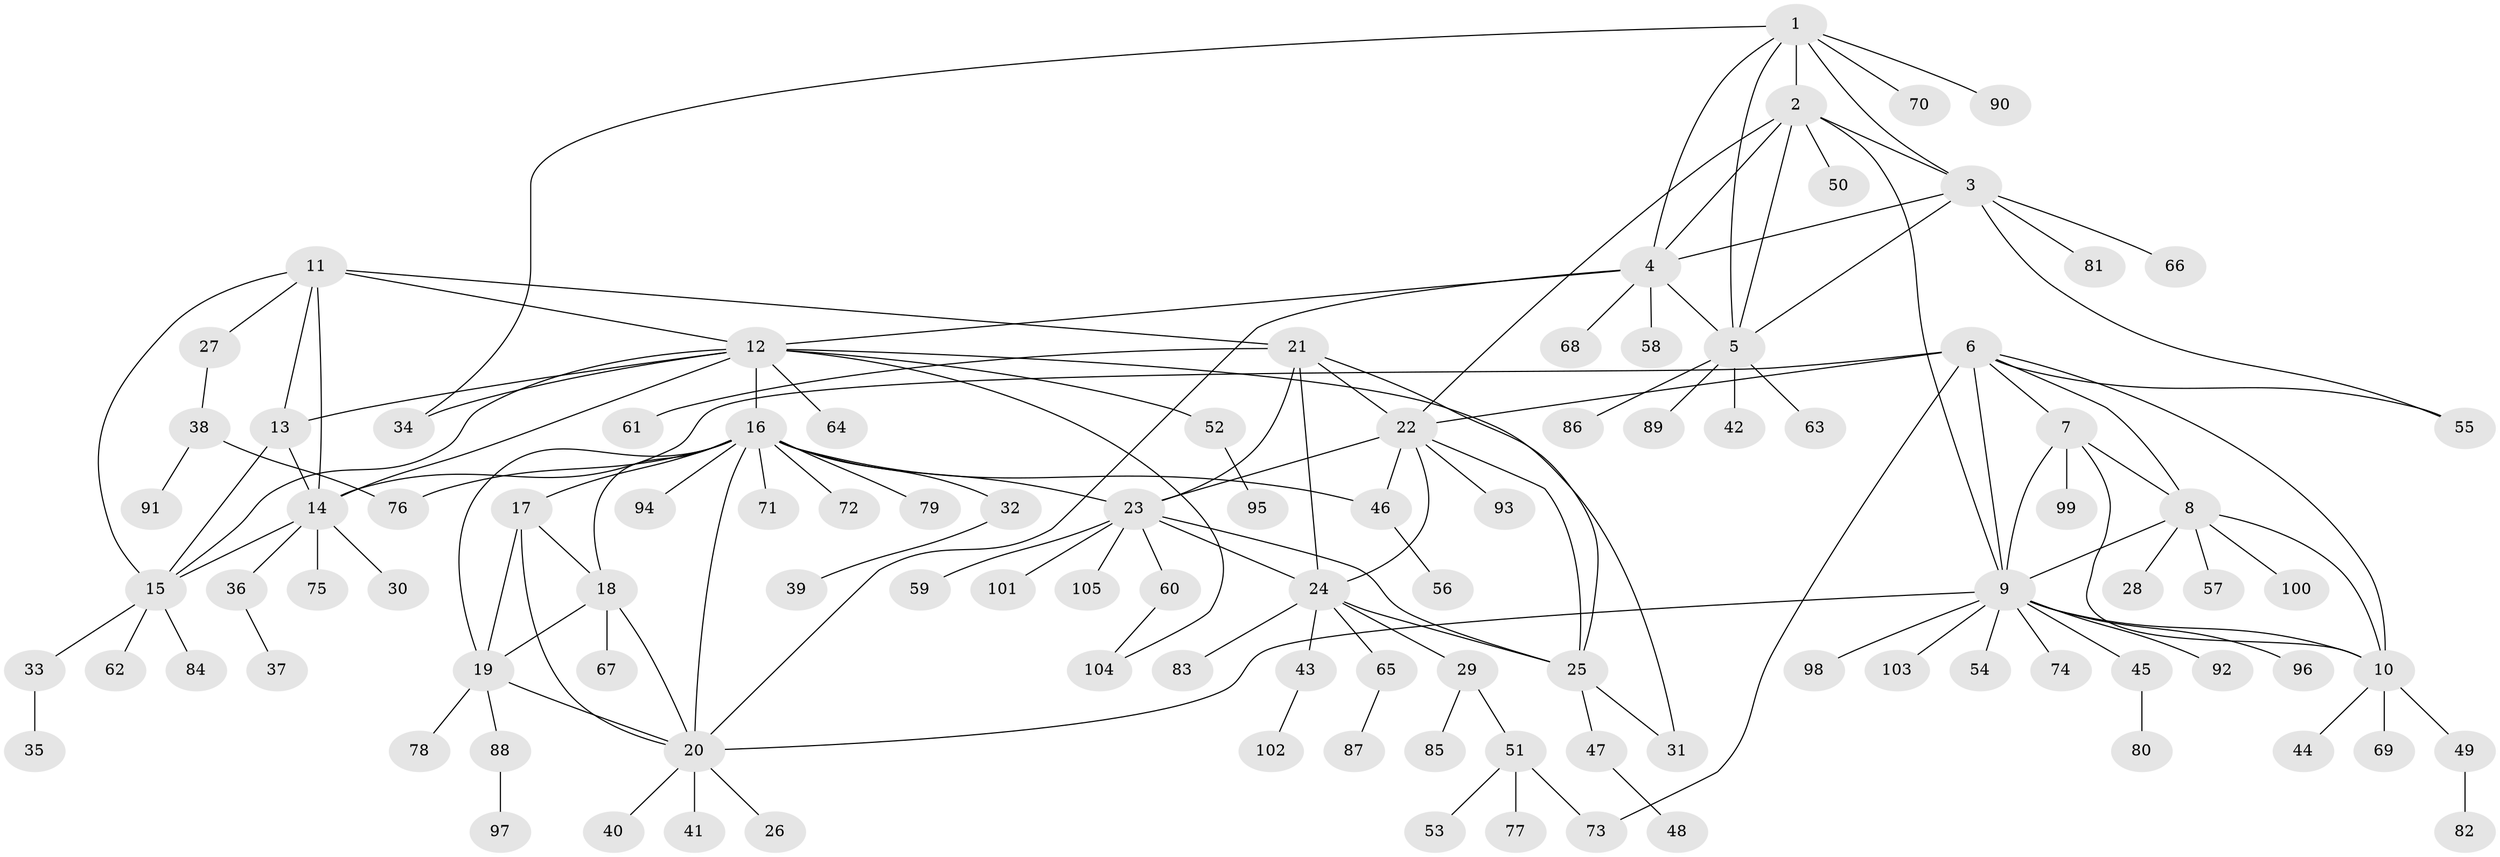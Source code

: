 // Generated by graph-tools (version 1.1) at 2025/16/03/09/25 04:16:01]
// undirected, 105 vertices, 147 edges
graph export_dot {
graph [start="1"]
  node [color=gray90,style=filled];
  1;
  2;
  3;
  4;
  5;
  6;
  7;
  8;
  9;
  10;
  11;
  12;
  13;
  14;
  15;
  16;
  17;
  18;
  19;
  20;
  21;
  22;
  23;
  24;
  25;
  26;
  27;
  28;
  29;
  30;
  31;
  32;
  33;
  34;
  35;
  36;
  37;
  38;
  39;
  40;
  41;
  42;
  43;
  44;
  45;
  46;
  47;
  48;
  49;
  50;
  51;
  52;
  53;
  54;
  55;
  56;
  57;
  58;
  59;
  60;
  61;
  62;
  63;
  64;
  65;
  66;
  67;
  68;
  69;
  70;
  71;
  72;
  73;
  74;
  75;
  76;
  77;
  78;
  79;
  80;
  81;
  82;
  83;
  84;
  85;
  86;
  87;
  88;
  89;
  90;
  91;
  92;
  93;
  94;
  95;
  96;
  97;
  98;
  99;
  100;
  101;
  102;
  103;
  104;
  105;
  1 -- 2;
  1 -- 3;
  1 -- 4;
  1 -- 5;
  1 -- 34;
  1 -- 70;
  1 -- 90;
  2 -- 3;
  2 -- 4;
  2 -- 5;
  2 -- 9;
  2 -- 22;
  2 -- 50;
  3 -- 4;
  3 -- 5;
  3 -- 55;
  3 -- 66;
  3 -- 81;
  4 -- 5;
  4 -- 12;
  4 -- 20;
  4 -- 58;
  4 -- 68;
  5 -- 42;
  5 -- 63;
  5 -- 86;
  5 -- 89;
  6 -- 7;
  6 -- 8;
  6 -- 9;
  6 -- 10;
  6 -- 14;
  6 -- 22;
  6 -- 55;
  6 -- 73;
  7 -- 8;
  7 -- 9;
  7 -- 10;
  7 -- 99;
  8 -- 9;
  8 -- 10;
  8 -- 28;
  8 -- 57;
  8 -- 100;
  9 -- 10;
  9 -- 20;
  9 -- 45;
  9 -- 54;
  9 -- 74;
  9 -- 92;
  9 -- 96;
  9 -- 98;
  9 -- 103;
  10 -- 44;
  10 -- 49;
  10 -- 69;
  11 -- 12;
  11 -- 13;
  11 -- 14;
  11 -- 15;
  11 -- 21;
  11 -- 27;
  12 -- 13;
  12 -- 14;
  12 -- 15;
  12 -- 16;
  12 -- 31;
  12 -- 34;
  12 -- 52;
  12 -- 64;
  12 -- 104;
  13 -- 14;
  13 -- 15;
  14 -- 15;
  14 -- 30;
  14 -- 36;
  14 -- 75;
  15 -- 33;
  15 -- 62;
  15 -- 84;
  16 -- 17;
  16 -- 18;
  16 -- 19;
  16 -- 20;
  16 -- 23;
  16 -- 32;
  16 -- 46;
  16 -- 71;
  16 -- 72;
  16 -- 76;
  16 -- 79;
  16 -- 94;
  17 -- 18;
  17 -- 19;
  17 -- 20;
  18 -- 19;
  18 -- 20;
  18 -- 67;
  19 -- 20;
  19 -- 78;
  19 -- 88;
  20 -- 26;
  20 -- 40;
  20 -- 41;
  21 -- 22;
  21 -- 23;
  21 -- 24;
  21 -- 25;
  21 -- 61;
  22 -- 23;
  22 -- 24;
  22 -- 25;
  22 -- 46;
  22 -- 93;
  23 -- 24;
  23 -- 25;
  23 -- 59;
  23 -- 60;
  23 -- 101;
  23 -- 105;
  24 -- 25;
  24 -- 29;
  24 -- 43;
  24 -- 65;
  24 -- 83;
  25 -- 31;
  25 -- 47;
  27 -- 38;
  29 -- 51;
  29 -- 85;
  32 -- 39;
  33 -- 35;
  36 -- 37;
  38 -- 76;
  38 -- 91;
  43 -- 102;
  45 -- 80;
  46 -- 56;
  47 -- 48;
  49 -- 82;
  51 -- 53;
  51 -- 73;
  51 -- 77;
  52 -- 95;
  60 -- 104;
  65 -- 87;
  88 -- 97;
}

